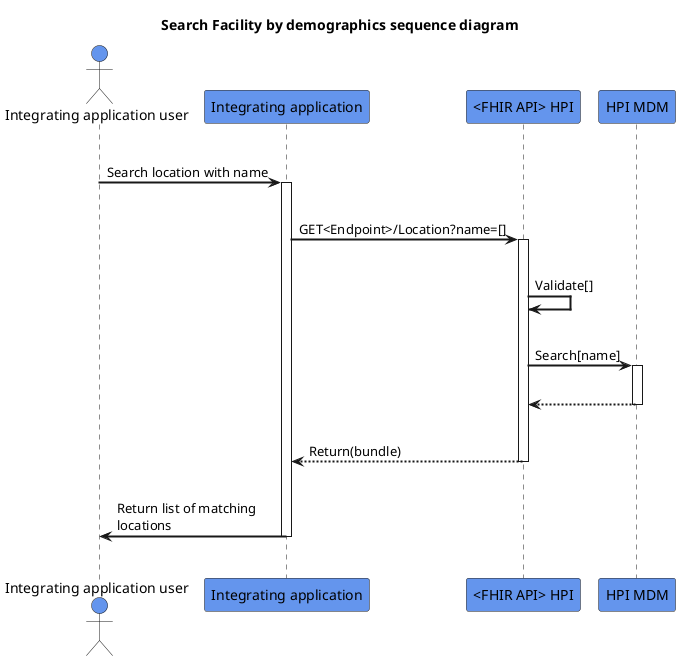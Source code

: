 @startuml
skinparam sequenceArrowThickness 2
skinparam roundcorner 5
skinparam maxmessagesize 180
skinparam sequenceParticipant bold
title Search Facility by demographics sequence diagram
actor "Integrating application user" as User #CornflowerBlue
participant "Integrating application" as A #CornflowerBlue
participant "<FHIR API> HPI" as B #CornflowerBlue
participant "HPI MDM" as C #CornflowerBlue
|||
User -> A: Search location with name
activate A
|||
A -> B: GET<Endpoint>/Location?name=[]
activate B
|||
B -> B: Validate[]
|||
B -> C: Search[name]
activate C
|||
C -[dashed]-> B:  
deactivate C
|||
B -[dashed]-> A:Return(bundle)
deactivate B
|||
A -> User: Return list of matching locations
deactivate A
|||
@enduml
